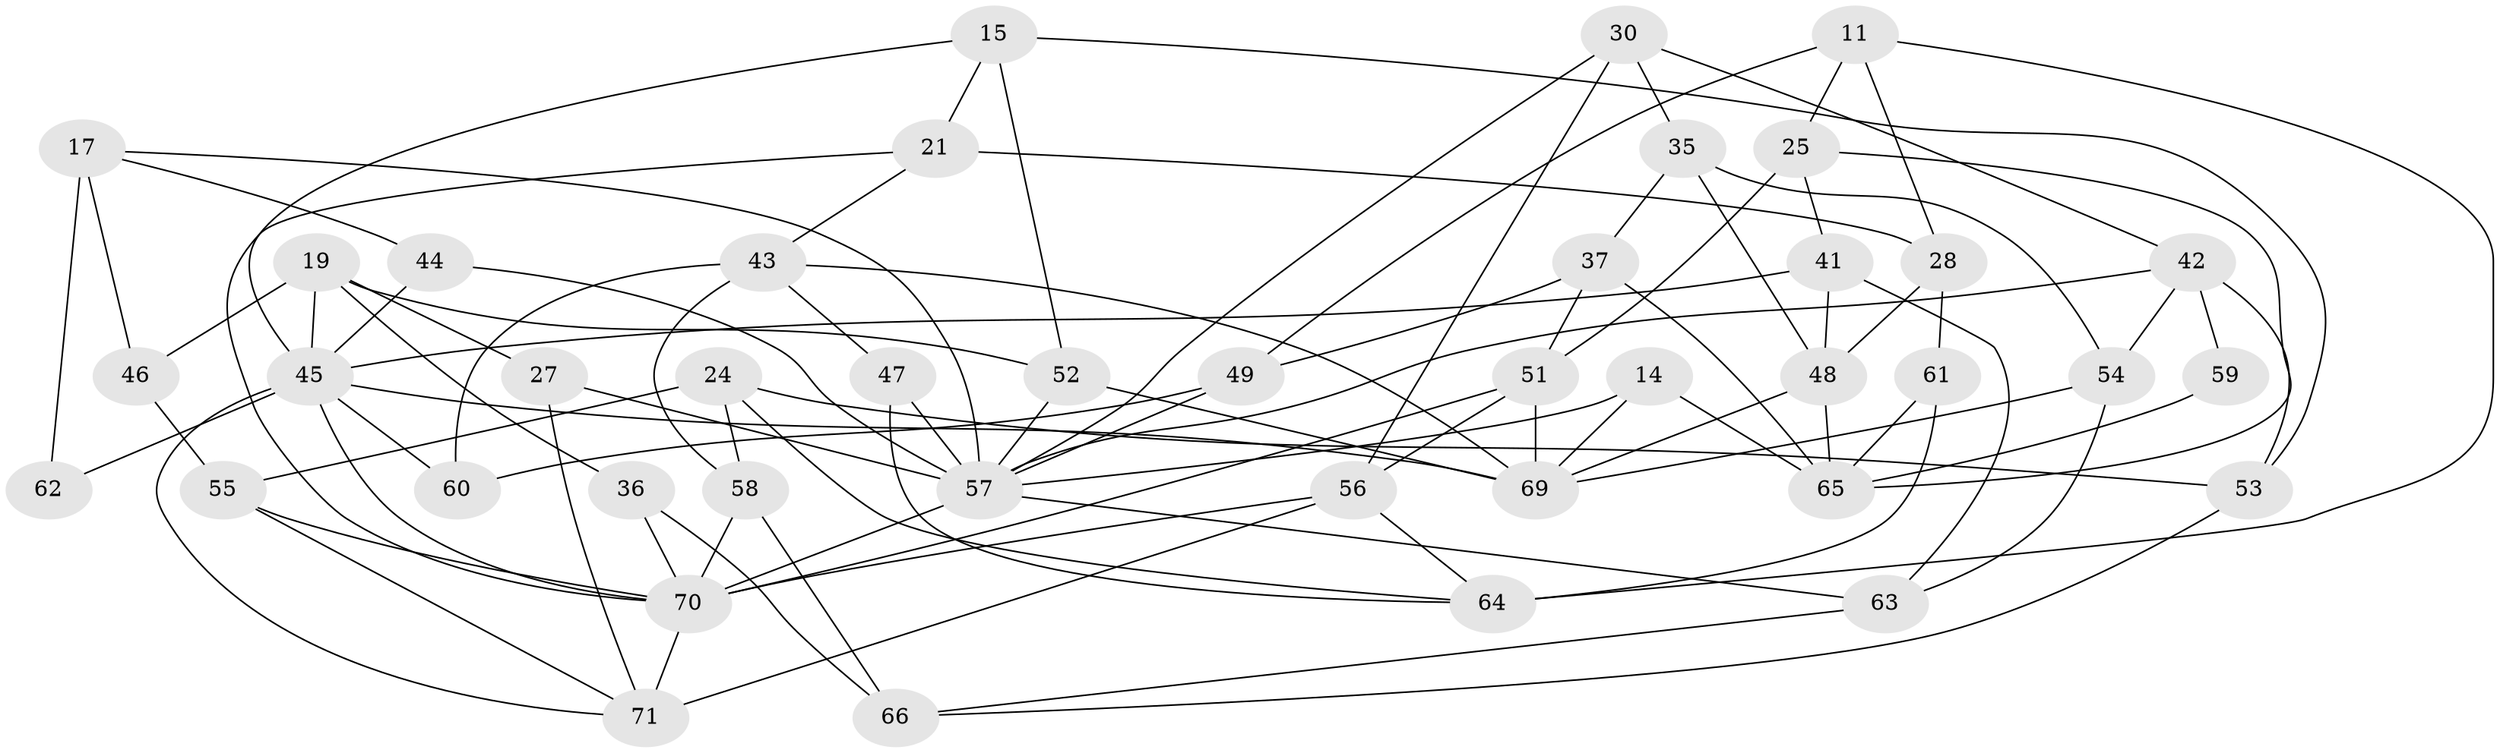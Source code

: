 // original degree distribution, {4: 1.0}
// Generated by graph-tools (version 1.1) at 2025/03/03/04/25 22:03:16]
// undirected, 42 vertices, 93 edges
graph export_dot {
graph [start="1"]
  node [color=gray90,style=filled];
  11;
  14;
  15;
  17 [super="+16"];
  19 [super="+8"];
  21;
  24;
  25;
  27;
  28;
  30;
  35;
  36;
  37;
  41;
  42 [super="+12"];
  43 [super="+31"];
  44;
  45 [super="+32"];
  46;
  47;
  48 [super="+38"];
  49;
  51 [super="+40"];
  52;
  53;
  54;
  55;
  56 [super="+6"];
  57 [super="+7+20+22+33"];
  58 [super="+26"];
  59;
  60;
  61;
  62;
  63;
  64 [super="+50"];
  65 [super="+5+39"];
  66 [super="+23"];
  69 [super="+1+34"];
  70 [super="+68+13+29"];
  71 [super="+67"];
  11 -- 25;
  11 -- 28;
  11 -- 49;
  11 -- 64;
  14 -- 69;
  14 -- 65;
  14 -- 57 [weight=2];
  15 -- 53;
  15 -- 21;
  15 -- 52;
  15 -- 45;
  17 -- 44 [weight=2];
  17 -- 62 [weight=2];
  17 -- 46;
  17 -- 57;
  19 -- 52;
  19 -- 46 [weight=2];
  19 -- 36;
  19 -- 27;
  19 -- 45;
  21 -- 28;
  21 -- 43;
  21 -- 70;
  24 -- 64;
  24 -- 58;
  24 -- 55;
  24 -- 53;
  25 -- 41;
  25 -- 51;
  25 -- 65;
  27 -- 57 [weight=2];
  27 -- 71;
  28 -- 61;
  28 -- 48;
  30 -- 56;
  30 -- 35;
  30 -- 42;
  30 -- 57;
  35 -- 37;
  35 -- 48;
  35 -- 54;
  36 -- 66 [weight=2];
  36 -- 70;
  37 -- 65;
  37 -- 49;
  37 -- 51;
  41 -- 63;
  41 -- 45;
  41 -- 48;
  42 -- 54;
  42 -- 59 [weight=2];
  42 -- 53;
  42 -- 57;
  43 -- 60 [weight=2];
  43 -- 58 [weight=2];
  43 -- 47 [weight=2];
  43 -- 69;
  44 -- 57;
  44 -- 45;
  45 -- 69;
  45 -- 62 [weight=2];
  45 -- 71;
  45 -- 60;
  45 -- 70;
  46 -- 55;
  47 -- 64;
  47 -- 57;
  48 -- 65 [weight=2];
  48 -- 69;
  49 -- 60;
  49 -- 57;
  51 -- 69 [weight=2];
  51 -- 56;
  51 -- 70;
  52 -- 69;
  52 -- 57;
  53 -- 66;
  54 -- 63;
  54 -- 69;
  55 -- 70;
  55 -- 71;
  56 -- 71 [weight=2];
  56 -- 64;
  56 -- 70;
  57 -- 63;
  57 -- 70 [weight=4];
  58 -- 66 [weight=2];
  58 -- 70;
  59 -- 65 [weight=2];
  61 -- 64 [weight=2];
  61 -- 65;
  63 -- 66;
  70 -- 71;
}
